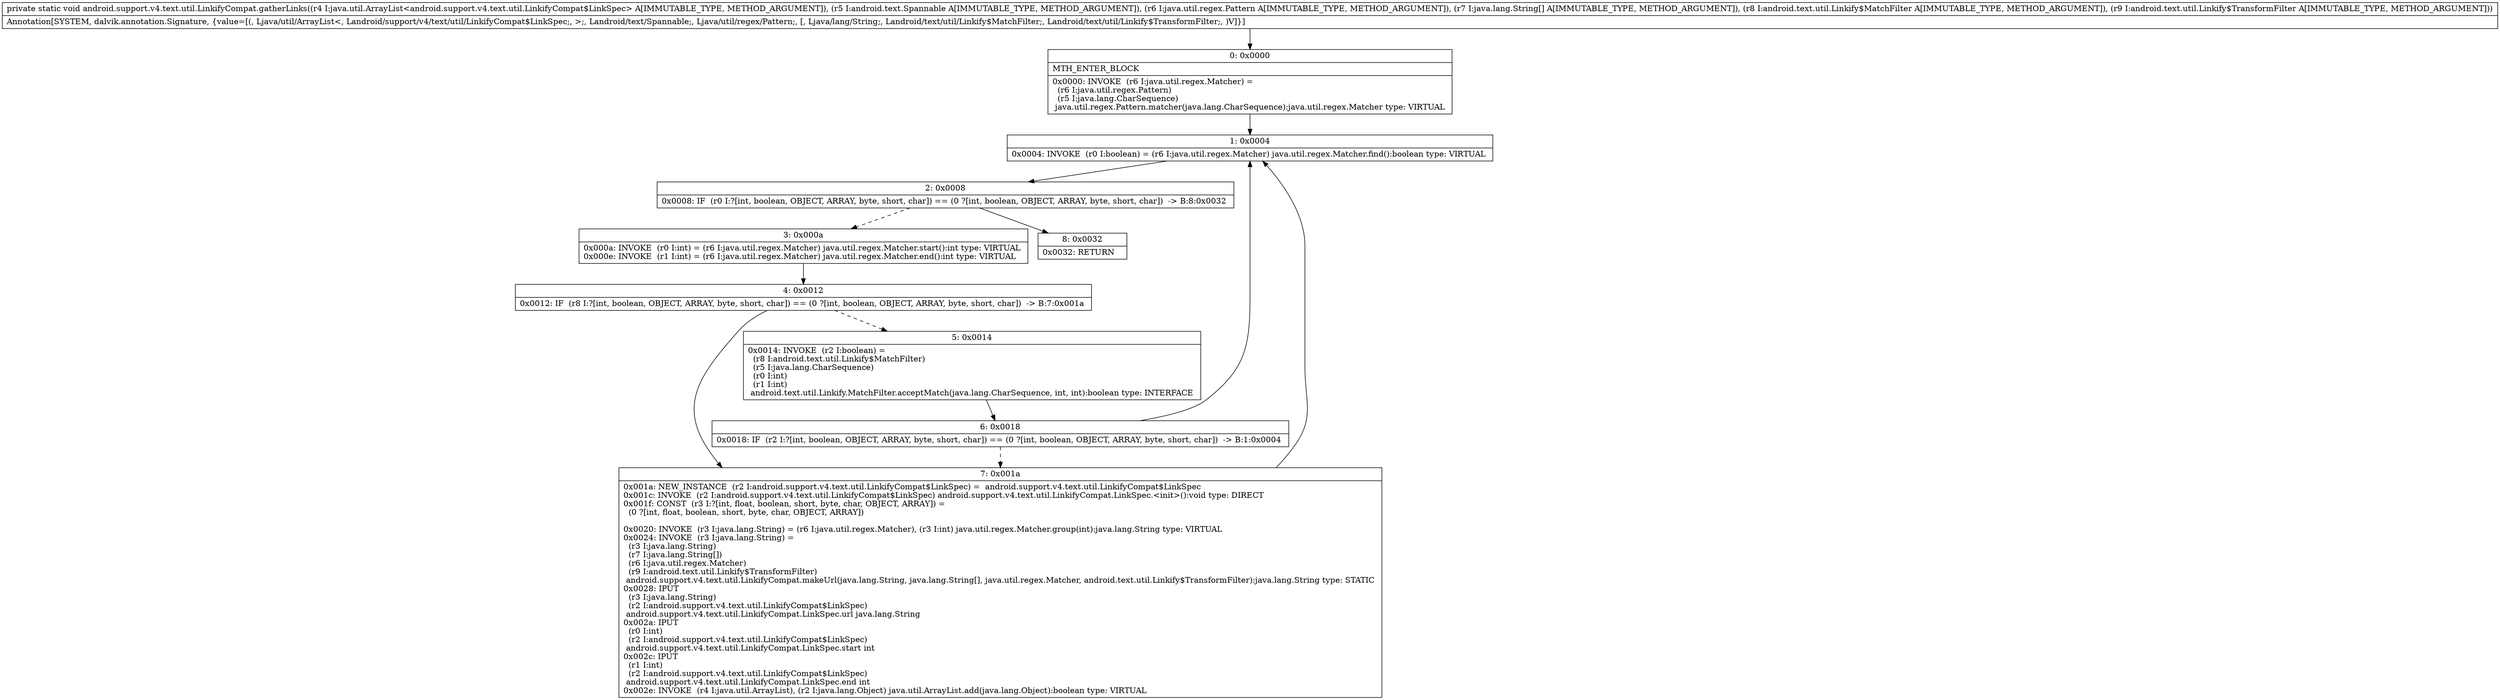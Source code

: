 digraph "CFG forandroid.support.v4.text.util.LinkifyCompat.gatherLinks(Ljava\/util\/ArrayList;Landroid\/text\/Spannable;Ljava\/util\/regex\/Pattern;[Ljava\/lang\/String;Landroid\/text\/util\/Linkify$MatchFilter;Landroid\/text\/util\/Linkify$TransformFilter;)V" {
Node_0 [shape=record,label="{0\:\ 0x0000|MTH_ENTER_BLOCK\l|0x0000: INVOKE  (r6 I:java.util.regex.Matcher) = \l  (r6 I:java.util.regex.Pattern)\l  (r5 I:java.lang.CharSequence)\l java.util.regex.Pattern.matcher(java.lang.CharSequence):java.util.regex.Matcher type: VIRTUAL \l}"];
Node_1 [shape=record,label="{1\:\ 0x0004|0x0004: INVOKE  (r0 I:boolean) = (r6 I:java.util.regex.Matcher) java.util.regex.Matcher.find():boolean type: VIRTUAL \l}"];
Node_2 [shape=record,label="{2\:\ 0x0008|0x0008: IF  (r0 I:?[int, boolean, OBJECT, ARRAY, byte, short, char]) == (0 ?[int, boolean, OBJECT, ARRAY, byte, short, char])  \-\> B:8:0x0032 \l}"];
Node_3 [shape=record,label="{3\:\ 0x000a|0x000a: INVOKE  (r0 I:int) = (r6 I:java.util.regex.Matcher) java.util.regex.Matcher.start():int type: VIRTUAL \l0x000e: INVOKE  (r1 I:int) = (r6 I:java.util.regex.Matcher) java.util.regex.Matcher.end():int type: VIRTUAL \l}"];
Node_4 [shape=record,label="{4\:\ 0x0012|0x0012: IF  (r8 I:?[int, boolean, OBJECT, ARRAY, byte, short, char]) == (0 ?[int, boolean, OBJECT, ARRAY, byte, short, char])  \-\> B:7:0x001a \l}"];
Node_5 [shape=record,label="{5\:\ 0x0014|0x0014: INVOKE  (r2 I:boolean) = \l  (r8 I:android.text.util.Linkify$MatchFilter)\l  (r5 I:java.lang.CharSequence)\l  (r0 I:int)\l  (r1 I:int)\l android.text.util.Linkify.MatchFilter.acceptMatch(java.lang.CharSequence, int, int):boolean type: INTERFACE \l}"];
Node_6 [shape=record,label="{6\:\ 0x0018|0x0018: IF  (r2 I:?[int, boolean, OBJECT, ARRAY, byte, short, char]) == (0 ?[int, boolean, OBJECT, ARRAY, byte, short, char])  \-\> B:1:0x0004 \l}"];
Node_7 [shape=record,label="{7\:\ 0x001a|0x001a: NEW_INSTANCE  (r2 I:android.support.v4.text.util.LinkifyCompat$LinkSpec) =  android.support.v4.text.util.LinkifyCompat$LinkSpec \l0x001c: INVOKE  (r2 I:android.support.v4.text.util.LinkifyCompat$LinkSpec) android.support.v4.text.util.LinkifyCompat.LinkSpec.\<init\>():void type: DIRECT \l0x001f: CONST  (r3 I:?[int, float, boolean, short, byte, char, OBJECT, ARRAY]) = \l  (0 ?[int, float, boolean, short, byte, char, OBJECT, ARRAY])\l \l0x0020: INVOKE  (r3 I:java.lang.String) = (r6 I:java.util.regex.Matcher), (r3 I:int) java.util.regex.Matcher.group(int):java.lang.String type: VIRTUAL \l0x0024: INVOKE  (r3 I:java.lang.String) = \l  (r3 I:java.lang.String)\l  (r7 I:java.lang.String[])\l  (r6 I:java.util.regex.Matcher)\l  (r9 I:android.text.util.Linkify$TransformFilter)\l android.support.v4.text.util.LinkifyCompat.makeUrl(java.lang.String, java.lang.String[], java.util.regex.Matcher, android.text.util.Linkify$TransformFilter):java.lang.String type: STATIC \l0x0028: IPUT  \l  (r3 I:java.lang.String)\l  (r2 I:android.support.v4.text.util.LinkifyCompat$LinkSpec)\l android.support.v4.text.util.LinkifyCompat.LinkSpec.url java.lang.String \l0x002a: IPUT  \l  (r0 I:int)\l  (r2 I:android.support.v4.text.util.LinkifyCompat$LinkSpec)\l android.support.v4.text.util.LinkifyCompat.LinkSpec.start int \l0x002c: IPUT  \l  (r1 I:int)\l  (r2 I:android.support.v4.text.util.LinkifyCompat$LinkSpec)\l android.support.v4.text.util.LinkifyCompat.LinkSpec.end int \l0x002e: INVOKE  (r4 I:java.util.ArrayList), (r2 I:java.lang.Object) java.util.ArrayList.add(java.lang.Object):boolean type: VIRTUAL \l}"];
Node_8 [shape=record,label="{8\:\ 0x0032|0x0032: RETURN   \l}"];
MethodNode[shape=record,label="{private static void android.support.v4.text.util.LinkifyCompat.gatherLinks((r4 I:java.util.ArrayList\<android.support.v4.text.util.LinkifyCompat$LinkSpec\> A[IMMUTABLE_TYPE, METHOD_ARGUMENT]), (r5 I:android.text.Spannable A[IMMUTABLE_TYPE, METHOD_ARGUMENT]), (r6 I:java.util.regex.Pattern A[IMMUTABLE_TYPE, METHOD_ARGUMENT]), (r7 I:java.lang.String[] A[IMMUTABLE_TYPE, METHOD_ARGUMENT]), (r8 I:android.text.util.Linkify$MatchFilter A[IMMUTABLE_TYPE, METHOD_ARGUMENT]), (r9 I:android.text.util.Linkify$TransformFilter A[IMMUTABLE_TYPE, METHOD_ARGUMENT]))  | Annotation[SYSTEM, dalvik.annotation.Signature, \{value=[(, Ljava\/util\/ArrayList\<, Landroid\/support\/v4\/text\/util\/LinkifyCompat$LinkSpec;, \>;, Landroid\/text\/Spannable;, Ljava\/util\/regex\/Pattern;, [, Ljava\/lang\/String;, Landroid\/text\/util\/Linkify$MatchFilter;, Landroid\/text\/util\/Linkify$TransformFilter;, )V]\}]\l}"];
MethodNode -> Node_0;
Node_0 -> Node_1;
Node_1 -> Node_2;
Node_2 -> Node_3[style=dashed];
Node_2 -> Node_8;
Node_3 -> Node_4;
Node_4 -> Node_5[style=dashed];
Node_4 -> Node_7;
Node_5 -> Node_6;
Node_6 -> Node_1;
Node_6 -> Node_7[style=dashed];
Node_7 -> Node_1;
}

